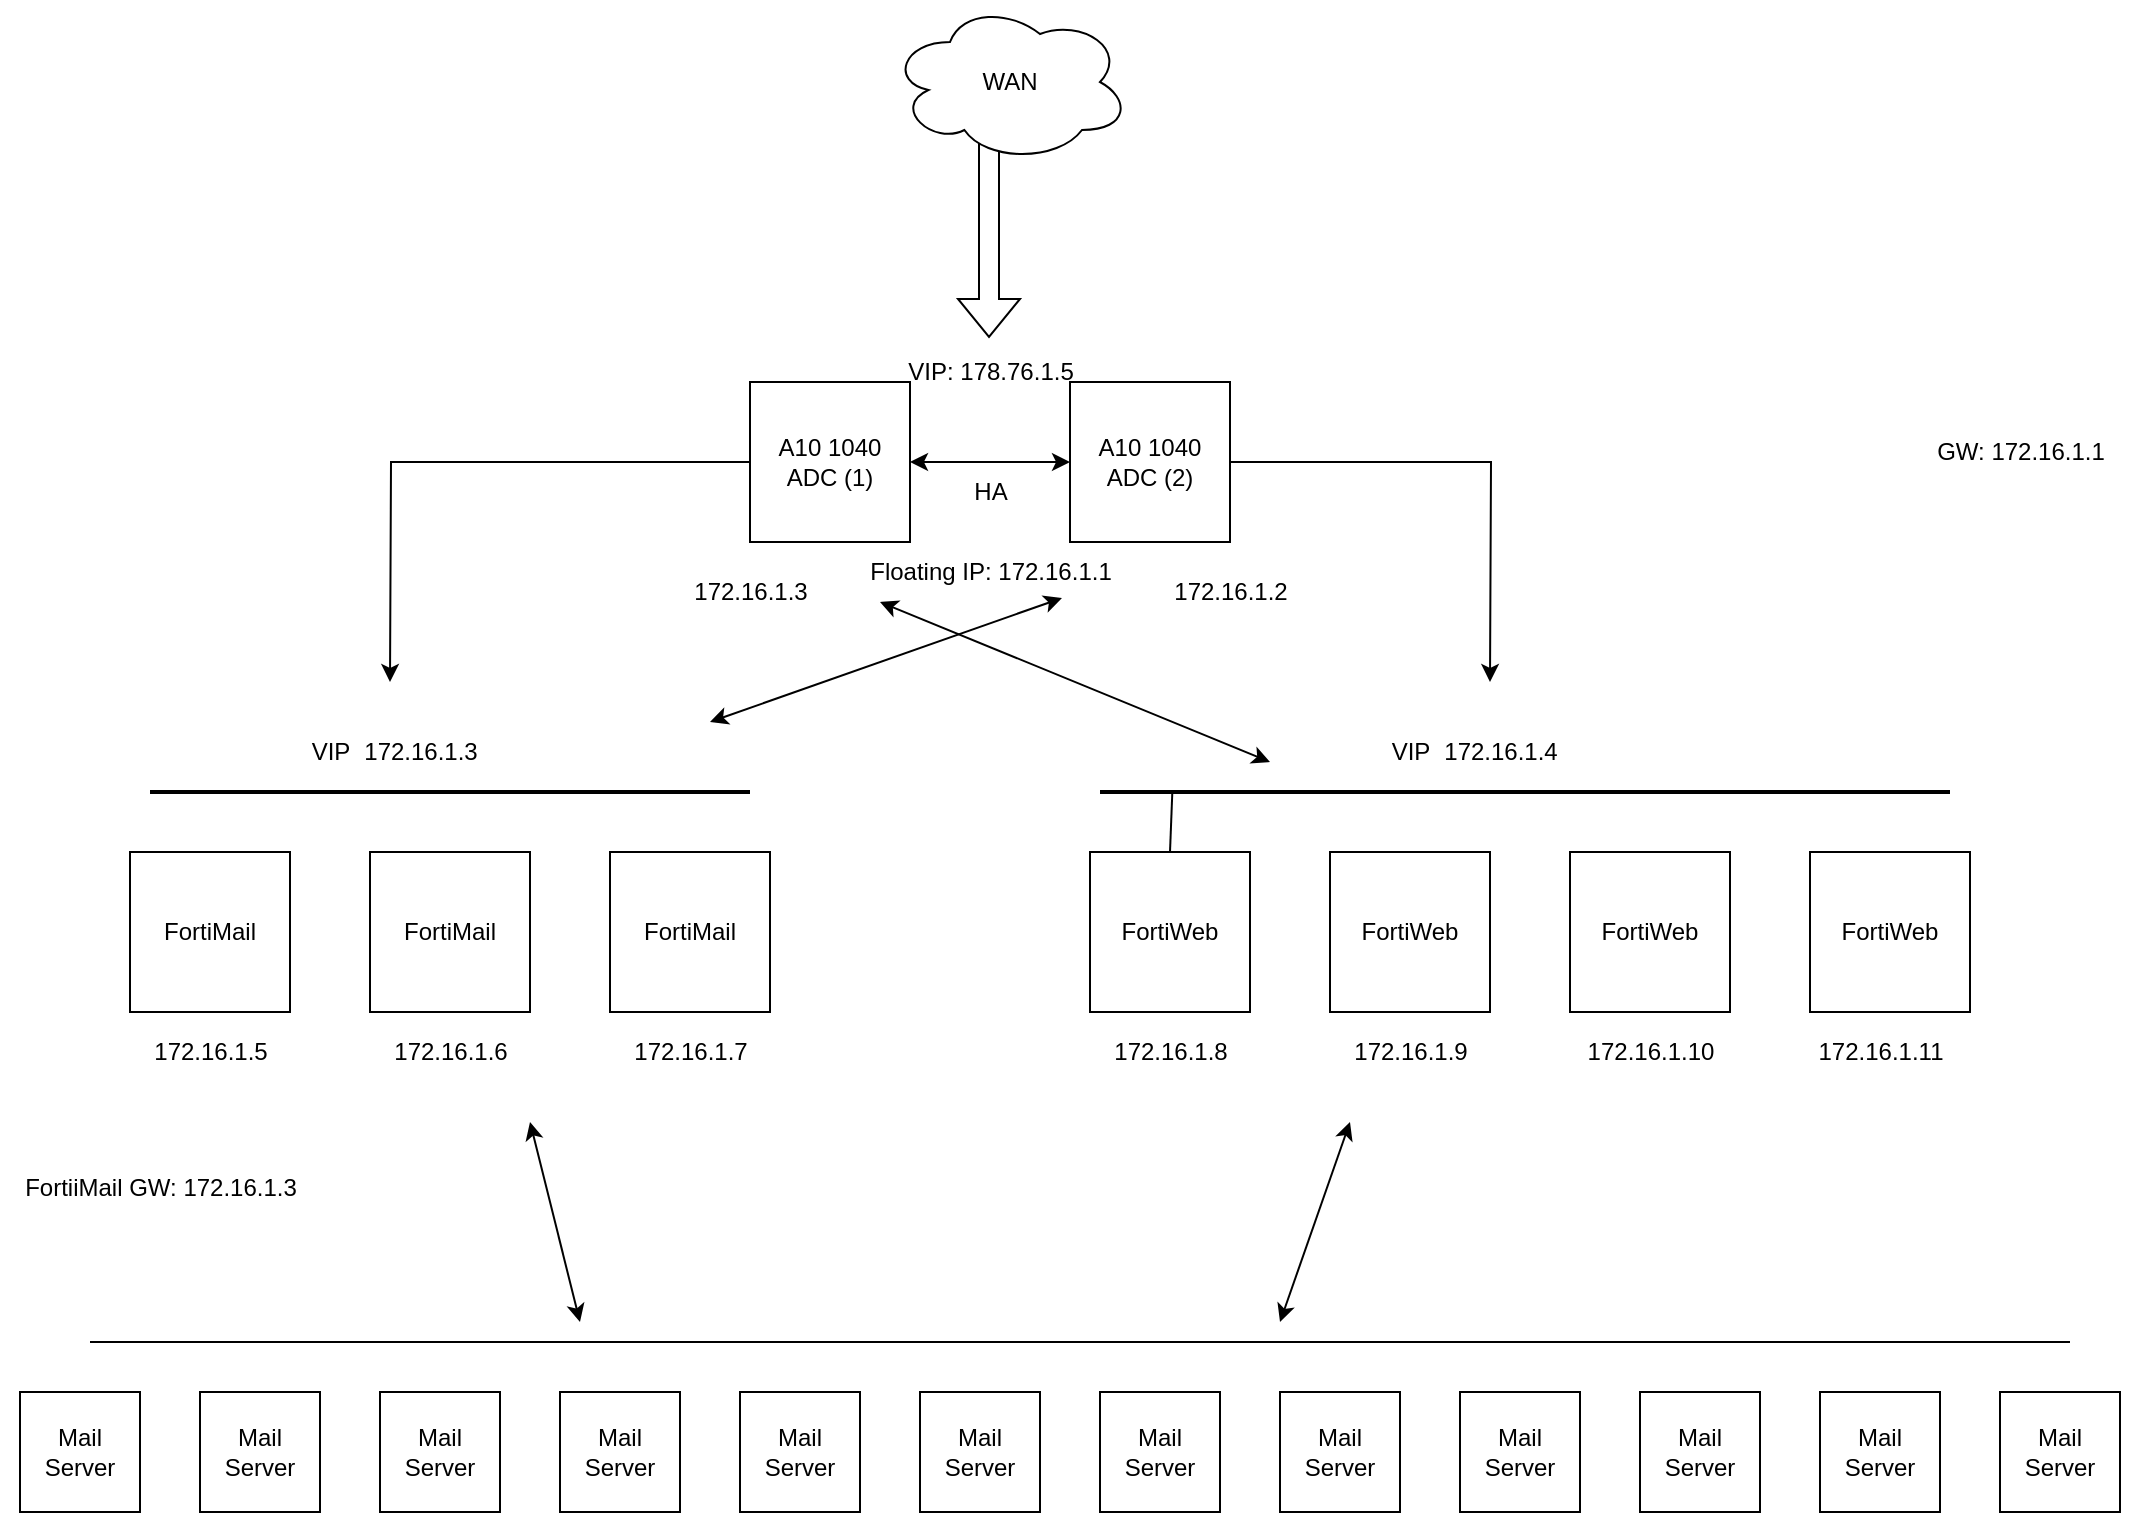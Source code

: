 <mxfile version="21.6.6" type="github">
  <diagram name="Page-1" id="822b0af5-4adb-64df-f703-e8dfc1f81529">
    <mxGraphModel dx="1434" dy="782" grid="1" gridSize="10" guides="1" tooltips="1" connect="1" arrows="1" fold="1" page="1" pageScale="1" pageWidth="1100" pageHeight="850" background="none" math="0" shadow="0">
      <root>
        <mxCell id="0" />
        <mxCell id="1" parent="0" />
        <mxCell id="eRxnyLezfXE1zsq6xe2w-1" value="FortiMail" style="whiteSpace=wrap;html=1;aspect=fixed;" parent="1" vertex="1">
          <mxGeometry x="80" y="425" width="80" height="80" as="geometry" />
        </mxCell>
        <mxCell id="eRxnyLezfXE1zsq6xe2w-2" value="FortiMail" style="whiteSpace=wrap;html=1;aspect=fixed;" parent="1" vertex="1">
          <mxGeometry x="200" y="425" width="80" height="80" as="geometry" />
        </mxCell>
        <mxCell id="eRxnyLezfXE1zsq6xe2w-3" value="FortiMail" style="whiteSpace=wrap;html=1;aspect=fixed;" parent="1" vertex="1">
          <mxGeometry x="320" y="425" width="80" height="80" as="geometry" />
        </mxCell>
        <mxCell id="eRxnyLezfXE1zsq6xe2w-4" value="FortiWeb" style="whiteSpace=wrap;html=1;aspect=fixed;" parent="1" vertex="1">
          <mxGeometry x="560" y="425" width="80" height="80" as="geometry" />
        </mxCell>
        <mxCell id="eRxnyLezfXE1zsq6xe2w-5" value="FortiWeb" style="whiteSpace=wrap;html=1;aspect=fixed;" parent="1" vertex="1">
          <mxGeometry x="680" y="425" width="80" height="80" as="geometry" />
        </mxCell>
        <mxCell id="eRxnyLezfXE1zsq6xe2w-6" value="FortiWeb" style="whiteSpace=wrap;html=1;aspect=fixed;" parent="1" vertex="1">
          <mxGeometry x="800" y="425" width="80" height="80" as="geometry" />
        </mxCell>
        <mxCell id="eRxnyLezfXE1zsq6xe2w-7" value="FortiWeb" style="whiteSpace=wrap;html=1;aspect=fixed;" parent="1" vertex="1">
          <mxGeometry x="920" y="425" width="80" height="80" as="geometry" />
        </mxCell>
        <mxCell id="afdubCbDrdu4FhsxYgP_-13" style="edgeStyle=orthogonalEdgeStyle;rounded=0;orthogonalLoop=1;jettySize=auto;html=1;" edge="1" parent="1" source="eRxnyLezfXE1zsq6xe2w-8">
          <mxGeometry relative="1" as="geometry">
            <mxPoint x="210" y="340" as="targetPoint" />
          </mxGeometry>
        </mxCell>
        <mxCell id="eRxnyLezfXE1zsq6xe2w-8" value="A10 1040 ADC (1)" style="whiteSpace=wrap;html=1;aspect=fixed;" parent="1" vertex="1">
          <mxGeometry x="390" y="190" width="80" height="80" as="geometry" />
        </mxCell>
        <mxCell id="afdubCbDrdu4FhsxYgP_-14" style="edgeStyle=orthogonalEdgeStyle;rounded=0;orthogonalLoop=1;jettySize=auto;html=1;" edge="1" parent="1" source="eRxnyLezfXE1zsq6xe2w-9">
          <mxGeometry relative="1" as="geometry">
            <mxPoint x="760" y="340" as="targetPoint" />
          </mxGeometry>
        </mxCell>
        <mxCell id="eRxnyLezfXE1zsq6xe2w-9" value="A10 1040 ADC (2)" style="whiteSpace=wrap;html=1;aspect=fixed;" parent="1" vertex="1">
          <mxGeometry x="550" y="190" width="80" height="80" as="geometry" />
        </mxCell>
        <mxCell id="eRxnyLezfXE1zsq6xe2w-11" value="" style="endArrow=classic;startArrow=classic;html=1;rounded=0;entryX=0;entryY=0.5;entryDx=0;entryDy=0;" parent="1" target="eRxnyLezfXE1zsq6xe2w-9" edge="1">
          <mxGeometry width="50" height="50" relative="1" as="geometry">
            <mxPoint x="470" y="230" as="sourcePoint" />
            <mxPoint x="520" y="180" as="targetPoint" />
          </mxGeometry>
        </mxCell>
        <mxCell id="eRxnyLezfXE1zsq6xe2w-13" value="VIP: 178.76.1.5" style="text;html=1;align=center;verticalAlign=middle;resizable=0;points=[];autosize=1;strokeColor=none;fillColor=none;" parent="1" vertex="1">
          <mxGeometry x="455" y="170" width="110" height="30" as="geometry" />
        </mxCell>
        <mxCell id="eRxnyLezfXE1zsq6xe2w-14" value="HA" style="text;html=1;align=center;verticalAlign=middle;resizable=0;points=[];autosize=1;strokeColor=none;fillColor=none;" parent="1" vertex="1">
          <mxGeometry x="490" y="230" width="40" height="30" as="geometry" />
        </mxCell>
        <mxCell id="eRxnyLezfXE1zsq6xe2w-30" value="Mail Server" style="whiteSpace=wrap;html=1;aspect=fixed;" parent="1" vertex="1">
          <mxGeometry x="25" y="695" width="60" height="60" as="geometry" />
        </mxCell>
        <mxCell id="eRxnyLezfXE1zsq6xe2w-31" value="Mail Server" style="whiteSpace=wrap;html=1;aspect=fixed;" parent="1" vertex="1">
          <mxGeometry x="115" y="695" width="60" height="60" as="geometry" />
        </mxCell>
        <mxCell id="eRxnyLezfXE1zsq6xe2w-32" value="Mail Server" style="whiteSpace=wrap;html=1;aspect=fixed;" parent="1" vertex="1">
          <mxGeometry x="205" y="695" width="60" height="60" as="geometry" />
        </mxCell>
        <mxCell id="eRxnyLezfXE1zsq6xe2w-33" value="Mail Server" style="whiteSpace=wrap;html=1;aspect=fixed;" parent="1" vertex="1">
          <mxGeometry x="295" y="695" width="60" height="60" as="geometry" />
        </mxCell>
        <mxCell id="eRxnyLezfXE1zsq6xe2w-34" value="Mail Server" style="whiteSpace=wrap;html=1;aspect=fixed;" parent="1" vertex="1">
          <mxGeometry x="385" y="695" width="60" height="60" as="geometry" />
        </mxCell>
        <mxCell id="eRxnyLezfXE1zsq6xe2w-35" value="Mail Server" style="whiteSpace=wrap;html=1;aspect=fixed;" parent="1" vertex="1">
          <mxGeometry x="475" y="695" width="60" height="60" as="geometry" />
        </mxCell>
        <mxCell id="eRxnyLezfXE1zsq6xe2w-36" value="Mail Server" style="whiteSpace=wrap;html=1;aspect=fixed;" parent="1" vertex="1">
          <mxGeometry x="565" y="695" width="60" height="60" as="geometry" />
        </mxCell>
        <mxCell id="eRxnyLezfXE1zsq6xe2w-37" value="Mail Server" style="whiteSpace=wrap;html=1;aspect=fixed;" parent="1" vertex="1">
          <mxGeometry x="655" y="695" width="60" height="60" as="geometry" />
        </mxCell>
        <mxCell id="eRxnyLezfXE1zsq6xe2w-38" value="Mail Server" style="whiteSpace=wrap;html=1;aspect=fixed;" parent="1" vertex="1">
          <mxGeometry x="745" y="695" width="60" height="60" as="geometry" />
        </mxCell>
        <mxCell id="eRxnyLezfXE1zsq6xe2w-39" value="Mail Server" style="whiteSpace=wrap;html=1;aspect=fixed;" parent="1" vertex="1">
          <mxGeometry x="835" y="695" width="60" height="60" as="geometry" />
        </mxCell>
        <mxCell id="eRxnyLezfXE1zsq6xe2w-40" value="Mail Server" style="whiteSpace=wrap;html=1;aspect=fixed;" parent="1" vertex="1">
          <mxGeometry x="925" y="695" width="60" height="60" as="geometry" />
        </mxCell>
        <mxCell id="eRxnyLezfXE1zsq6xe2w-41" value="Mail Server" style="whiteSpace=wrap;html=1;aspect=fixed;" parent="1" vertex="1">
          <mxGeometry x="1015" y="695" width="60" height="60" as="geometry" />
        </mxCell>
        <mxCell id="eRxnyLezfXE1zsq6xe2w-43" value="" style="shape=flexArrow;endArrow=classic;html=1;rounded=0;entryX=0.5;entryY=-0.05;entryDx=0;entryDy=0;entryPerimeter=0;" parent="1" edge="1">
          <mxGeometry width="50" height="50" relative="1" as="geometry">
            <mxPoint x="509.5" y="70" as="sourcePoint" />
            <mxPoint x="509.5" y="168" as="targetPoint" />
          </mxGeometry>
        </mxCell>
        <mxCell id="eRxnyLezfXE1zsq6xe2w-48" value="Floating IP: 172.16.1.1" style="text;html=1;align=center;verticalAlign=middle;resizable=0;points=[];autosize=1;strokeColor=none;fillColor=none;" parent="1" vertex="1">
          <mxGeometry x="440" y="270" width="140" height="30" as="geometry" />
        </mxCell>
        <mxCell id="eRxnyLezfXE1zsq6xe2w-49" value="172.16.1.2" style="text;html=1;align=center;verticalAlign=middle;resizable=0;points=[];autosize=1;strokeColor=none;fillColor=none;" parent="1" vertex="1">
          <mxGeometry x="590" y="280" width="80" height="30" as="geometry" />
        </mxCell>
        <mxCell id="eRxnyLezfXE1zsq6xe2w-53" value="172.16.1.8" style="text;html=1;align=center;verticalAlign=middle;resizable=0;points=[];autosize=1;strokeColor=none;fillColor=none;" parent="1" vertex="1">
          <mxGeometry x="560" y="510" width="80" height="30" as="geometry" />
        </mxCell>
        <mxCell id="eRxnyLezfXE1zsq6xe2w-54" value="172.16.1.9" style="text;html=1;align=center;verticalAlign=middle;resizable=0;points=[];autosize=1;strokeColor=none;fillColor=none;" parent="1" vertex="1">
          <mxGeometry x="680" y="510" width="80" height="30" as="geometry" />
        </mxCell>
        <mxCell id="eRxnyLezfXE1zsq6xe2w-55" value="172.16.1.10" style="text;html=1;align=center;verticalAlign=middle;resizable=0;points=[];autosize=1;strokeColor=none;fillColor=none;" parent="1" vertex="1">
          <mxGeometry x="795" y="510" width="90" height="30" as="geometry" />
        </mxCell>
        <mxCell id="eRxnyLezfXE1zsq6xe2w-56" value="172.16.1.11" style="text;html=1;align=center;verticalAlign=middle;resizable=0;points=[];autosize=1;strokeColor=none;fillColor=none;" parent="1" vertex="1">
          <mxGeometry x="910" y="510" width="90" height="30" as="geometry" />
        </mxCell>
        <mxCell id="eRxnyLezfXE1zsq6xe2w-61" value="" style="line;strokeWidth=2;html=1;" parent="1" vertex="1">
          <mxGeometry x="90" y="390" width="300" height="10" as="geometry" />
        </mxCell>
        <mxCell id="eRxnyLezfXE1zsq6xe2w-62" value="172.16.1.3" style="text;html=1;align=center;verticalAlign=middle;resizable=0;points=[];autosize=1;strokeColor=none;fillColor=none;" parent="1" vertex="1">
          <mxGeometry x="185" y="360" width="80" height="30" as="geometry" />
        </mxCell>
        <mxCell id="eRxnyLezfXE1zsq6xe2w-63" value="" style="line;strokeWidth=2;html=1;" parent="1" vertex="1">
          <mxGeometry x="565" y="390" width="425" height="10" as="geometry" />
        </mxCell>
        <mxCell id="eRxnyLezfXE1zsq6xe2w-64" value="172.16.1.4" style="text;html=1;align=center;verticalAlign=middle;resizable=0;points=[];autosize=1;strokeColor=none;fillColor=none;" parent="1" vertex="1">
          <mxGeometry x="725" y="360" width="80" height="30" as="geometry" />
        </mxCell>
        <mxCell id="eRxnyLezfXE1zsq6xe2w-65" value="172.16.1.5" style="text;html=1;align=center;verticalAlign=middle;resizable=0;points=[];autosize=1;strokeColor=none;fillColor=none;" parent="1" vertex="1">
          <mxGeometry x="80" y="510" width="80" height="30" as="geometry" />
        </mxCell>
        <mxCell id="eRxnyLezfXE1zsq6xe2w-66" value="172.16.1.6" style="text;html=1;align=center;verticalAlign=middle;resizable=0;points=[];autosize=1;strokeColor=none;fillColor=none;" parent="1" vertex="1">
          <mxGeometry x="200" y="510" width="80" height="30" as="geometry" />
        </mxCell>
        <mxCell id="eRxnyLezfXE1zsq6xe2w-67" value="172.16.1.7" style="text;html=1;align=center;verticalAlign=middle;resizable=0;points=[];autosize=1;strokeColor=none;fillColor=none;" parent="1" vertex="1">
          <mxGeometry x="320" y="510" width="80" height="30" as="geometry" />
        </mxCell>
        <mxCell id="eRxnyLezfXE1zsq6xe2w-69" value="VIP" style="text;html=1;align=center;verticalAlign=middle;resizable=0;points=[];autosize=1;strokeColor=none;fillColor=none;" parent="1" vertex="1">
          <mxGeometry x="160" y="360" width="40" height="30" as="geometry" />
        </mxCell>
        <mxCell id="eRxnyLezfXE1zsq6xe2w-70" value="VIP" style="text;html=1;align=center;verticalAlign=middle;resizable=0;points=[];autosize=1;strokeColor=none;fillColor=none;" parent="1" vertex="1">
          <mxGeometry x="700" y="360" width="40" height="30" as="geometry" />
        </mxCell>
        <mxCell id="eRxnyLezfXE1zsq6xe2w-72" value="" style="endArrow=none;html=1;rounded=0;entryX=0.085;entryY=0.6;entryDx=0;entryDy=0;entryPerimeter=0;exitX=0.5;exitY=0;exitDx=0;exitDy=0;" parent="1" source="eRxnyLezfXE1zsq6xe2w-4" target="eRxnyLezfXE1zsq6xe2w-63" edge="1">
          <mxGeometry width="50" height="50" relative="1" as="geometry">
            <mxPoint x="550" y="440" as="sourcePoint" />
            <mxPoint x="600" y="390" as="targetPoint" />
          </mxGeometry>
        </mxCell>
        <mxCell id="afdubCbDrdu4FhsxYgP_-3" value="" style="endArrow=none;html=1;rounded=0;" edge="1" parent="1">
          <mxGeometry width="50" height="50" relative="1" as="geometry">
            <mxPoint x="60" y="670" as="sourcePoint" />
            <mxPoint x="1050" y="670" as="targetPoint" />
          </mxGeometry>
        </mxCell>
        <mxCell id="afdubCbDrdu4FhsxYgP_-4" value="" style="endArrow=classic;startArrow=classic;html=1;rounded=0;" edge="1" parent="1">
          <mxGeometry width="50" height="50" relative="1" as="geometry">
            <mxPoint x="305" y="660" as="sourcePoint" />
            <mxPoint x="280" y="560" as="targetPoint" />
          </mxGeometry>
        </mxCell>
        <mxCell id="afdubCbDrdu4FhsxYgP_-5" value="" style="endArrow=classic;startArrow=classic;html=1;rounded=0;" edge="1" parent="1">
          <mxGeometry width="50" height="50" relative="1" as="geometry">
            <mxPoint x="655" y="660" as="sourcePoint" />
            <mxPoint x="690" y="560" as="targetPoint" />
          </mxGeometry>
        </mxCell>
        <mxCell id="afdubCbDrdu4FhsxYgP_-11" value="" style="endArrow=classic;startArrow=classic;html=1;rounded=0;entryX=0.757;entryY=0.933;entryDx=0;entryDy=0;entryPerimeter=0;" edge="1" parent="1" target="eRxnyLezfXE1zsq6xe2w-48">
          <mxGeometry width="50" height="50" relative="1" as="geometry">
            <mxPoint x="370" y="360" as="sourcePoint" />
            <mxPoint x="560" y="290" as="targetPoint" />
          </mxGeometry>
        </mxCell>
        <mxCell id="afdubCbDrdu4FhsxYgP_-12" value="" style="endArrow=classic;startArrow=classic;html=1;rounded=0;" edge="1" parent="1">
          <mxGeometry width="50" height="50" relative="1" as="geometry">
            <mxPoint x="455" y="300" as="sourcePoint" />
            <mxPoint x="650" y="380" as="targetPoint" />
          </mxGeometry>
        </mxCell>
        <mxCell id="afdubCbDrdu4FhsxYgP_-15" value="172.16.1.3" style="text;html=1;align=center;verticalAlign=middle;resizable=0;points=[];autosize=1;strokeColor=none;fillColor=none;" vertex="1" parent="1">
          <mxGeometry x="350" y="280" width="80" height="30" as="geometry" />
        </mxCell>
        <mxCell id="afdubCbDrdu4FhsxYgP_-16" value="GW: 172.16.1.1" style="text;html=1;align=center;verticalAlign=middle;resizable=0;points=[];autosize=1;strokeColor=none;fillColor=none;" vertex="1" parent="1">
          <mxGeometry x="970" y="210" width="110" height="30" as="geometry" />
        </mxCell>
        <mxCell id="afdubCbDrdu4FhsxYgP_-17" value="FortiiMail GW: 172.16.1.3" style="text;html=1;align=center;verticalAlign=middle;resizable=0;points=[];autosize=1;strokeColor=none;fillColor=none;" vertex="1" parent="1">
          <mxGeometry x="15" y="578" width="160" height="30" as="geometry" />
        </mxCell>
        <mxCell id="afdubCbDrdu4FhsxYgP_-19" value="WAN" style="ellipse;shape=cloud;whiteSpace=wrap;html=1;" vertex="1" parent="1">
          <mxGeometry x="460" width="120" height="80" as="geometry" />
        </mxCell>
      </root>
    </mxGraphModel>
  </diagram>
</mxfile>
